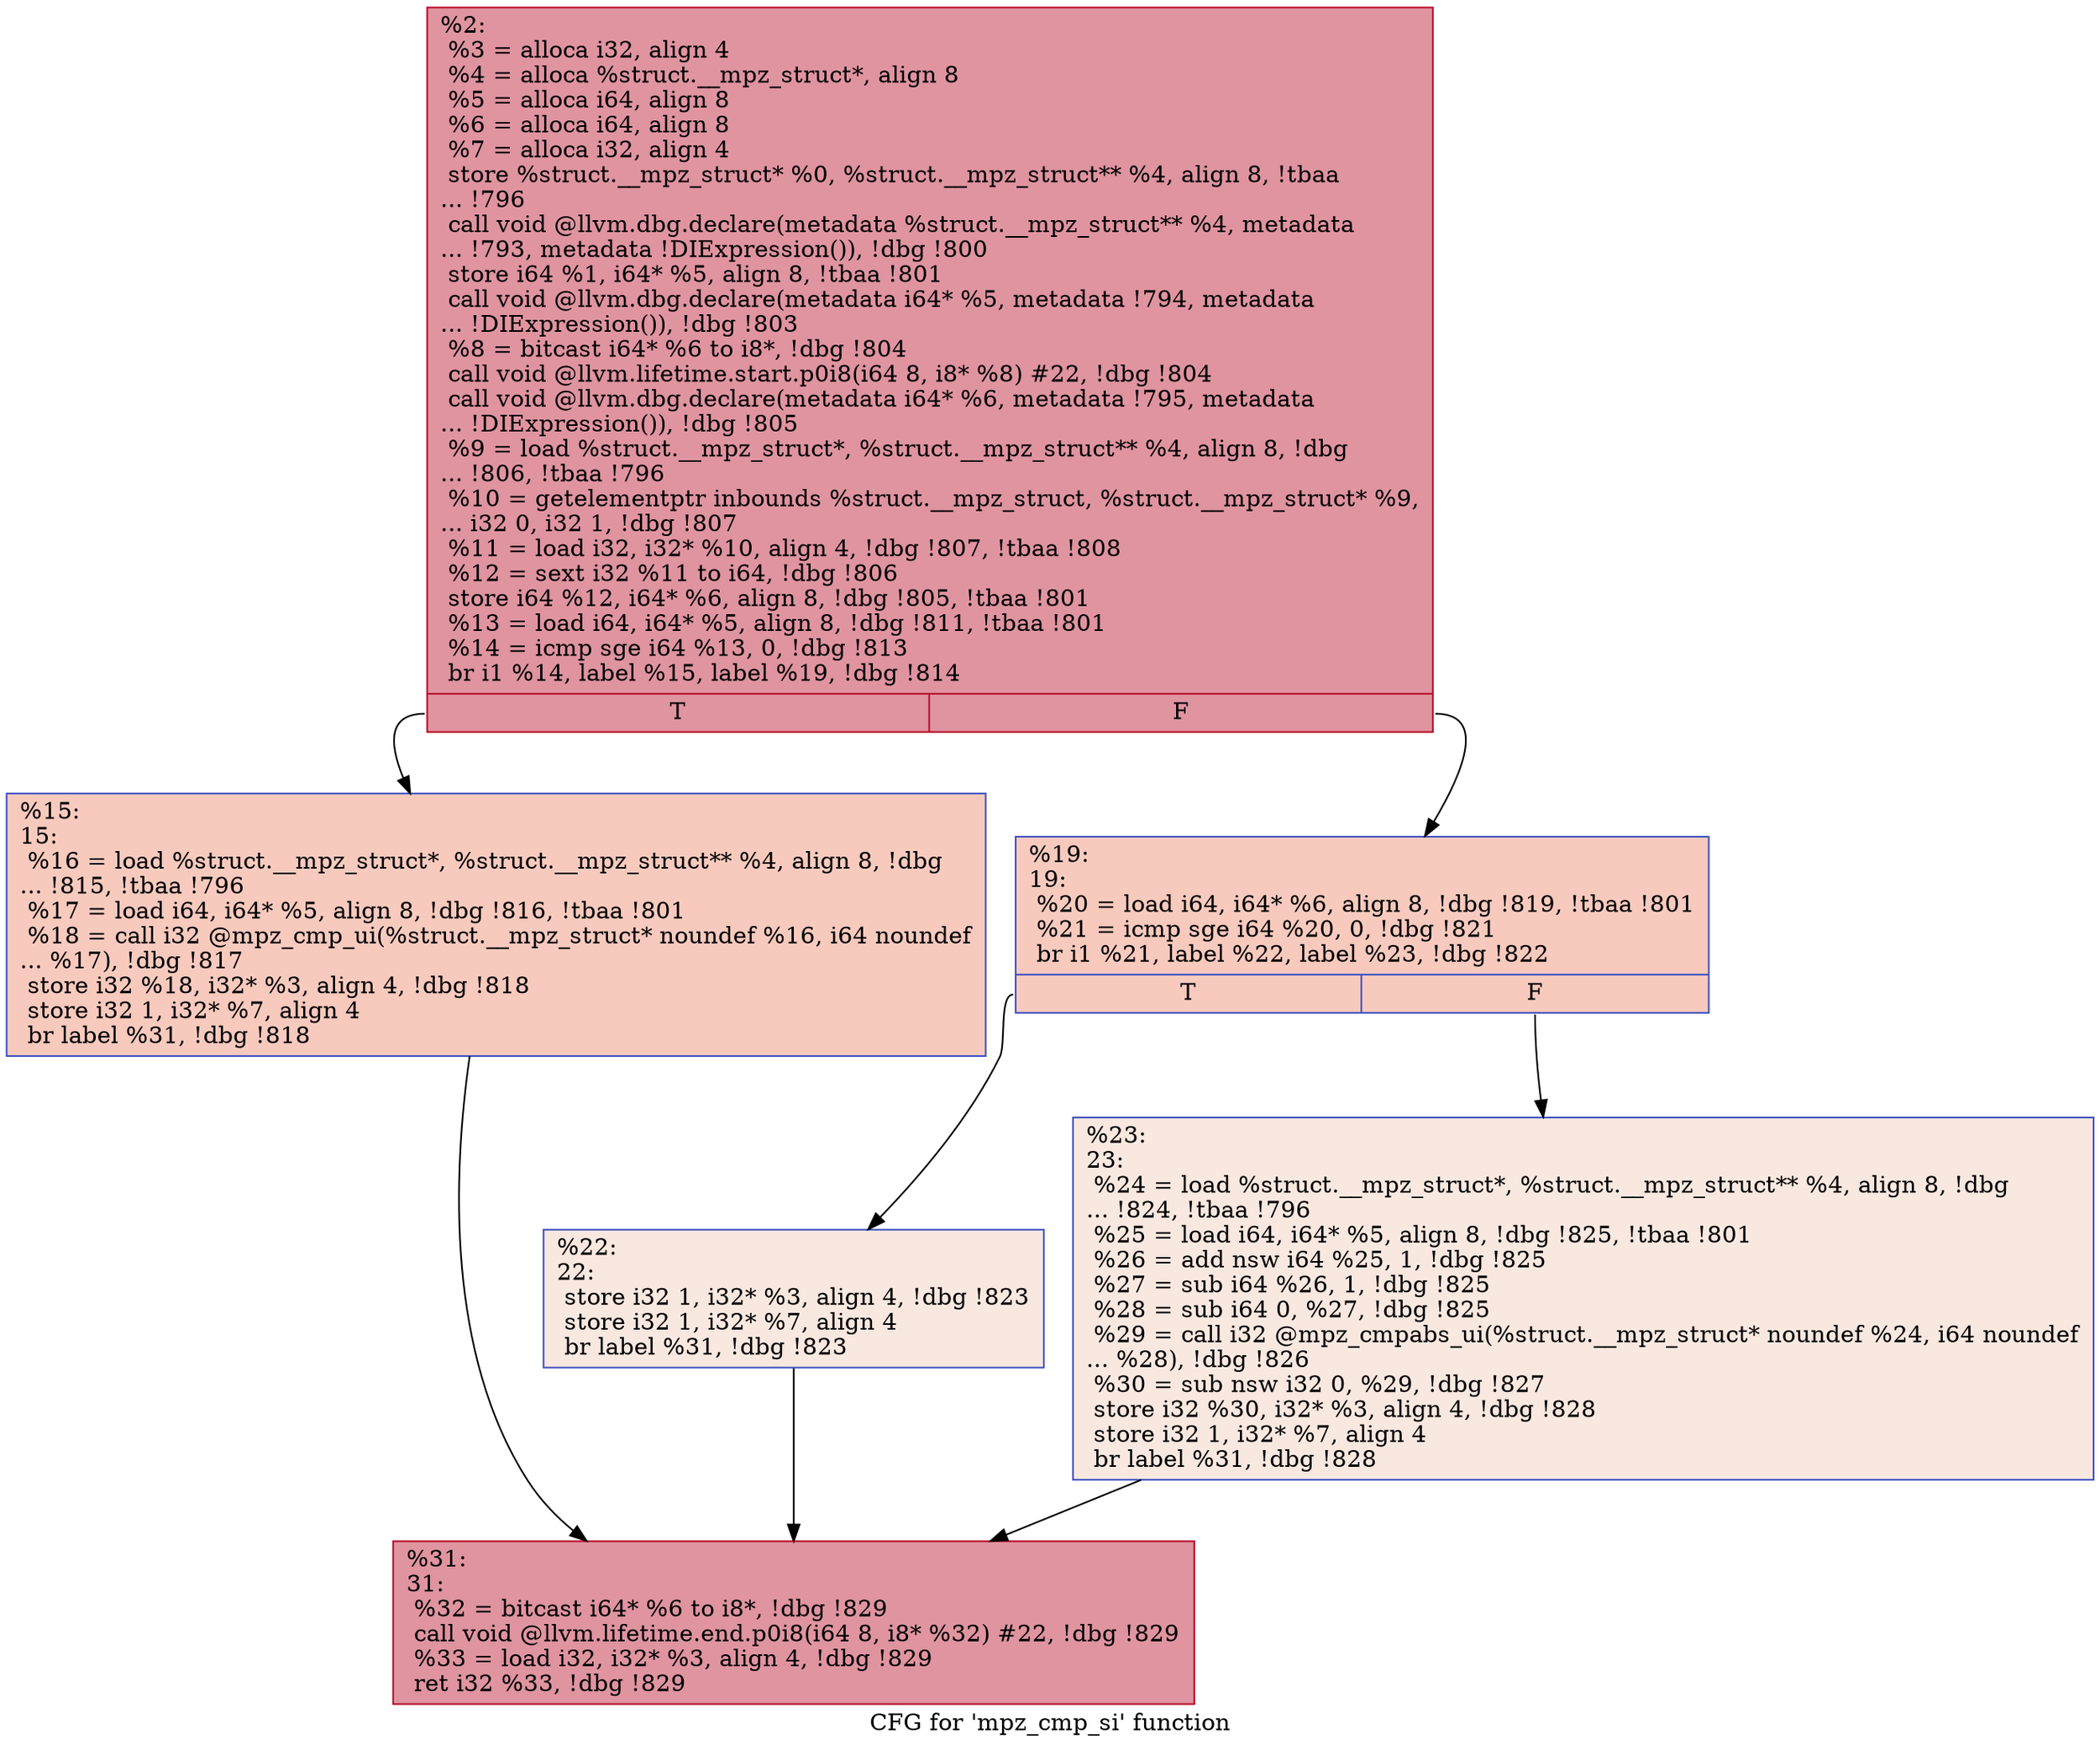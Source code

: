 digraph "CFG for 'mpz_cmp_si' function" {
	label="CFG for 'mpz_cmp_si' function";

	Node0x263e0b0 [shape=record,color="#b70d28ff", style=filled, fillcolor="#b70d2870",label="{%2:\l  %3 = alloca i32, align 4\l  %4 = alloca %struct.__mpz_struct*, align 8\l  %5 = alloca i64, align 8\l  %6 = alloca i64, align 8\l  %7 = alloca i32, align 4\l  store %struct.__mpz_struct* %0, %struct.__mpz_struct** %4, align 8, !tbaa\l... !796\l  call void @llvm.dbg.declare(metadata %struct.__mpz_struct** %4, metadata\l... !793, metadata !DIExpression()), !dbg !800\l  store i64 %1, i64* %5, align 8, !tbaa !801\l  call void @llvm.dbg.declare(metadata i64* %5, metadata !794, metadata\l... !DIExpression()), !dbg !803\l  %8 = bitcast i64* %6 to i8*, !dbg !804\l  call void @llvm.lifetime.start.p0i8(i64 8, i8* %8) #22, !dbg !804\l  call void @llvm.dbg.declare(metadata i64* %6, metadata !795, metadata\l... !DIExpression()), !dbg !805\l  %9 = load %struct.__mpz_struct*, %struct.__mpz_struct** %4, align 8, !dbg\l... !806, !tbaa !796\l  %10 = getelementptr inbounds %struct.__mpz_struct, %struct.__mpz_struct* %9,\l... i32 0, i32 1, !dbg !807\l  %11 = load i32, i32* %10, align 4, !dbg !807, !tbaa !808\l  %12 = sext i32 %11 to i64, !dbg !806\l  store i64 %12, i64* %6, align 8, !dbg !805, !tbaa !801\l  %13 = load i64, i64* %5, align 8, !dbg !811, !tbaa !801\l  %14 = icmp sge i64 %13, 0, !dbg !813\l  br i1 %14, label %15, label %19, !dbg !814\l|{<s0>T|<s1>F}}"];
	Node0x263e0b0:s0 -> Node0x263e140;
	Node0x263e0b0:s1 -> Node0x263e190;
	Node0x263e140 [shape=record,color="#3d50c3ff", style=filled, fillcolor="#ef886b70",label="{%15:\l15:                                               \l  %16 = load %struct.__mpz_struct*, %struct.__mpz_struct** %4, align 8, !dbg\l... !815, !tbaa !796\l  %17 = load i64, i64* %5, align 8, !dbg !816, !tbaa !801\l  %18 = call i32 @mpz_cmp_ui(%struct.__mpz_struct* noundef %16, i64 noundef\l... %17), !dbg !817\l  store i32 %18, i32* %3, align 4, !dbg !818\l  store i32 1, i32* %7, align 4\l  br label %31, !dbg !818\l}"];
	Node0x263e140 -> Node0x263e280;
	Node0x263e190 [shape=record,color="#3d50c3ff", style=filled, fillcolor="#ef886b70",label="{%19:\l19:                                               \l  %20 = load i64, i64* %6, align 8, !dbg !819, !tbaa !801\l  %21 = icmp sge i64 %20, 0, !dbg !821\l  br i1 %21, label %22, label %23, !dbg !822\l|{<s0>T|<s1>F}}"];
	Node0x263e190:s0 -> Node0x263e1e0;
	Node0x263e190:s1 -> Node0x263e230;
	Node0x263e1e0 [shape=record,color="#3d50c3ff", style=filled, fillcolor="#f1ccb870",label="{%22:\l22:                                               \l  store i32 1, i32* %3, align 4, !dbg !823\l  store i32 1, i32* %7, align 4\l  br label %31, !dbg !823\l}"];
	Node0x263e1e0 -> Node0x263e280;
	Node0x263e230 [shape=record,color="#3d50c3ff", style=filled, fillcolor="#f1ccb870",label="{%23:\l23:                                               \l  %24 = load %struct.__mpz_struct*, %struct.__mpz_struct** %4, align 8, !dbg\l... !824, !tbaa !796\l  %25 = load i64, i64* %5, align 8, !dbg !825, !tbaa !801\l  %26 = add nsw i64 %25, 1, !dbg !825\l  %27 = sub i64 %26, 1, !dbg !825\l  %28 = sub i64 0, %27, !dbg !825\l  %29 = call i32 @mpz_cmpabs_ui(%struct.__mpz_struct* noundef %24, i64 noundef\l... %28), !dbg !826\l  %30 = sub nsw i32 0, %29, !dbg !827\l  store i32 %30, i32* %3, align 4, !dbg !828\l  store i32 1, i32* %7, align 4\l  br label %31, !dbg !828\l}"];
	Node0x263e230 -> Node0x263e280;
	Node0x263e280 [shape=record,color="#b70d28ff", style=filled, fillcolor="#b70d2870",label="{%31:\l31:                                               \l  %32 = bitcast i64* %6 to i8*, !dbg !829\l  call void @llvm.lifetime.end.p0i8(i64 8, i8* %32) #22, !dbg !829\l  %33 = load i32, i32* %3, align 4, !dbg !829\l  ret i32 %33, !dbg !829\l}"];
}
